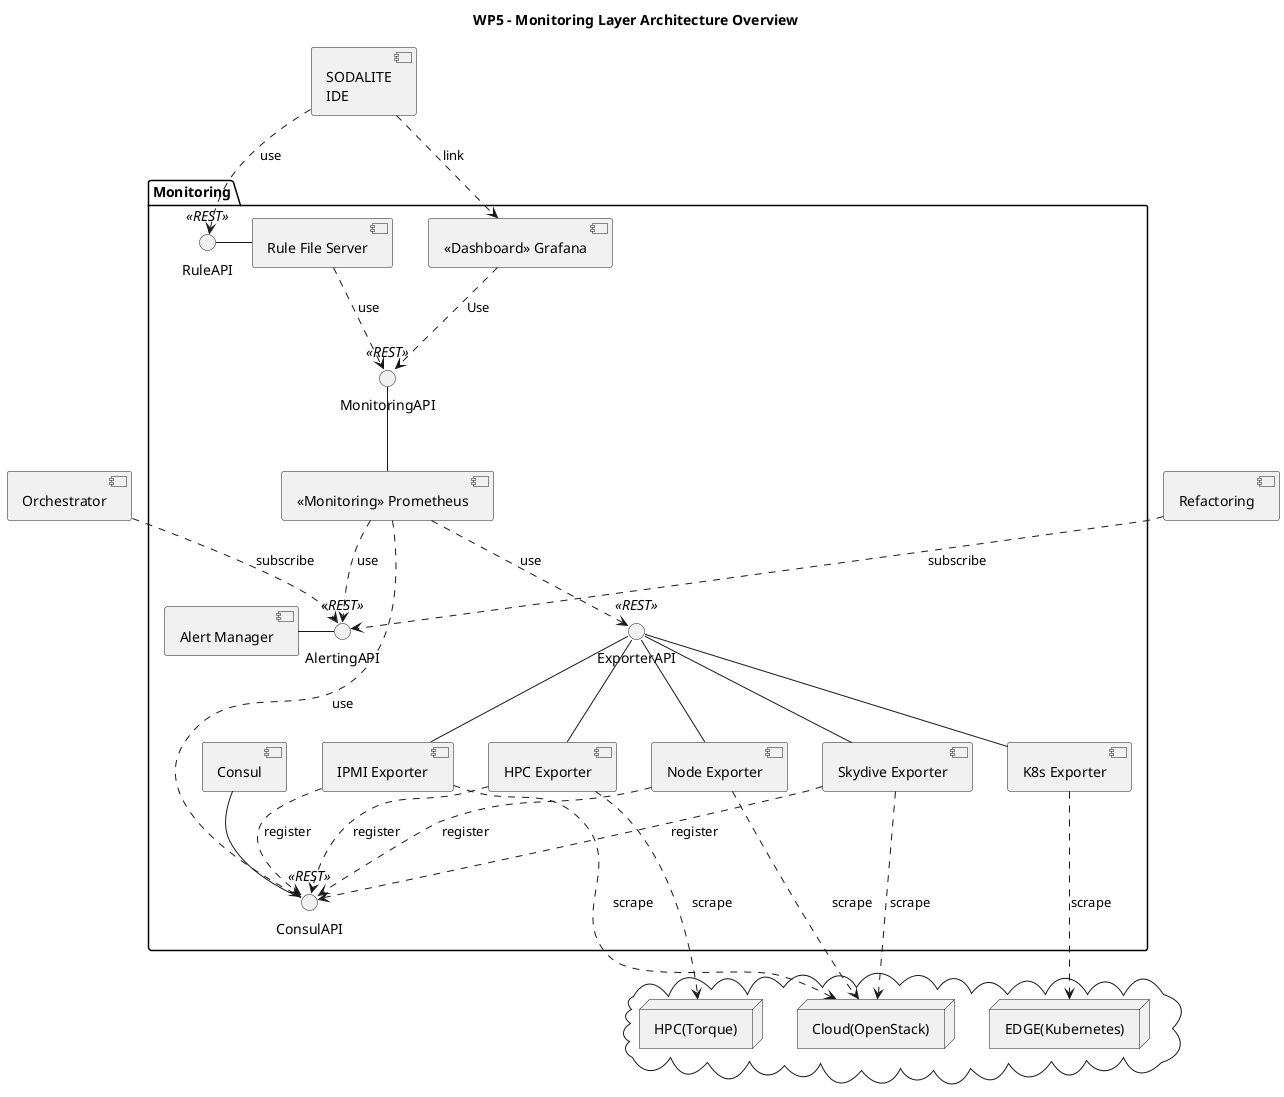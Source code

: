 @startuml

title WP5 - Monitoring Layer Architecture Overview


package "Monitoring" as mon {
    [<<Monitoring>> Prometheus] as mon_impl
    () "MonitoringAPI" <<REST>> as mon_if
    [Consul] as con_impl
    () "ConsulAPI" <<REST>> as con_if
    [Rule File Server] as rule_impl
    () "RuleAPI" <<REST>> as rule_if
    [<<Dashboard>> Grafana] as dash
    [IPMI Exporter] as ipmi_exp
    [HPC Exporter] as hpc_exp
    [Node Exporter] as node_exp
    [Skydive Exporter] as sky_exp
    [K8s Exporter] as k8s_exp
    () "ExporterAPI" <<REST>> as exp_if
    [Alert Manager] as alert_mngr
    () "AlertingAPI" <<REST>> as alert_if
}

cloud {
    node "Cloud(OpenStack)" as OpenStack
    node "HPC(Torque)" as Torque
    node "EDGE(Kubernetes)" as K8s
}


[SODALITE\nIDE] as ide

[Orchestrator] as orch
[Orchestrator] as orch
[Refactoring] as refac


mon_impl -u- mon_if
con_impl -d- con_if
rule_impl -r- rule_if
ipmi_exp -u- exp_if
hpc_exp -u- exp_if
sky_exp -u- exp_if
node_exp -u- exp_if
k8s_exp -u- exp_if
mon_impl ..> exp_if : use
dash ..> mon_if: Use
alert_mngr -r- alert_if
mon_impl ..> con_if: use
rule_impl ..> mon_if: use
mon_impl ..> alert_if : use


node_exp ..> con_if : register
ipmi_exp ..> con_if : register
hpc_exp ..> con_if : register
sky_exp ..> con_if : register


ipmi_exp ...> OpenStack : scrape
node_exp ...> OpenStack : scrape
hpc_exp ...> Torque : scrape
sky_exp ...> OpenStack : scrape
k8s_exp ...> K8s : scrape

ide ..> dash : link
ide ..> rule_if : use
orch ..> alert_if : subscribe
refac ..> alert_if : subscribe

@enduml
